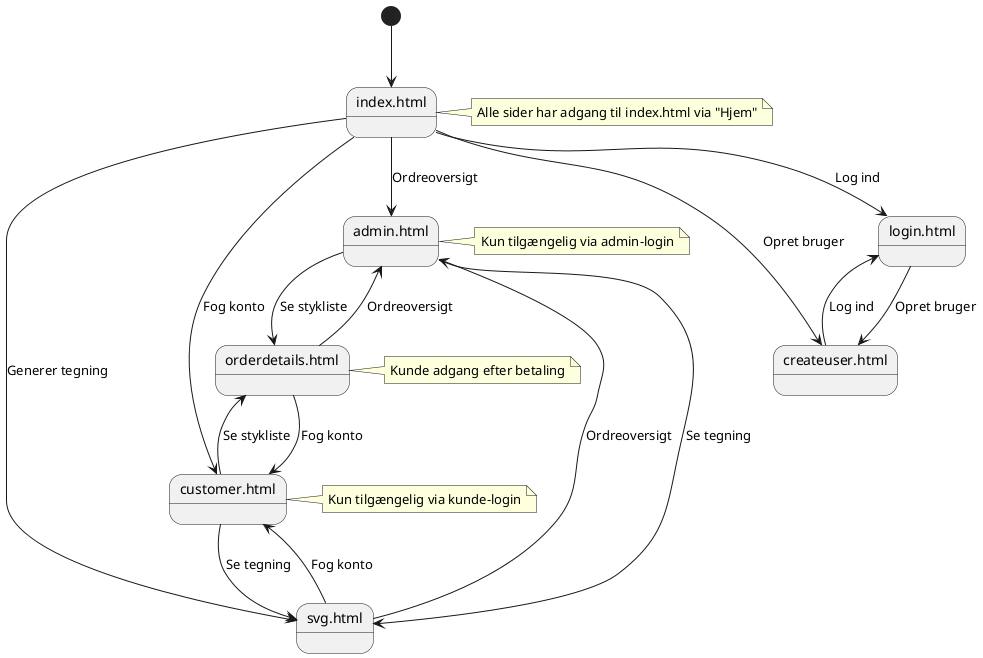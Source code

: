 @startuml

' Initial state
[*] --> Index

' States
state "index.html" as Index
state "login.html" as Login
state "createuser.html" as Opret
state "admin.html" as Admin
state "customer.html" as Customer
state "svg.html" as SVG
state "orderdetails.html" as OrderDetails

' Navigation fra Index
Index --> Login : Log ind
Index --> Opret : Opret bruger
Index --> Admin : Ordreoversigt
Index --> Customer : Fog konto
Index --> SVG : Generer tegning

' Login og opret bruger
Login --> Opret : Opret bruger
Opret --> Login : Log ind

' Admin navigation
Admin --> SVG : Se tegning
Admin --> OrderDetails : Se stykliste

' Customer navigation
Customer --> SVG : Se tegning
Customer --> OrderDetails : Se stykliste

' SVG navigation
SVG --> Customer : Fog konto
SVG --> Admin : Ordreoversigt

' OrderDetails navigation
OrderDetails --> Admin : Ordreoversigt
OrderDetails --> Customer : Fog konto

' Noter
note right of Index
  Alle sider har adgang til index.html via "Hjem"
end note

note right of Admin
  Kun tilgængelig via admin-login
end note

note right of Customer
  Kun tilgængelig via kunde-login
end note

note right of OrderDetails
  Kunde adgang efter betaling
end note

@enduml
